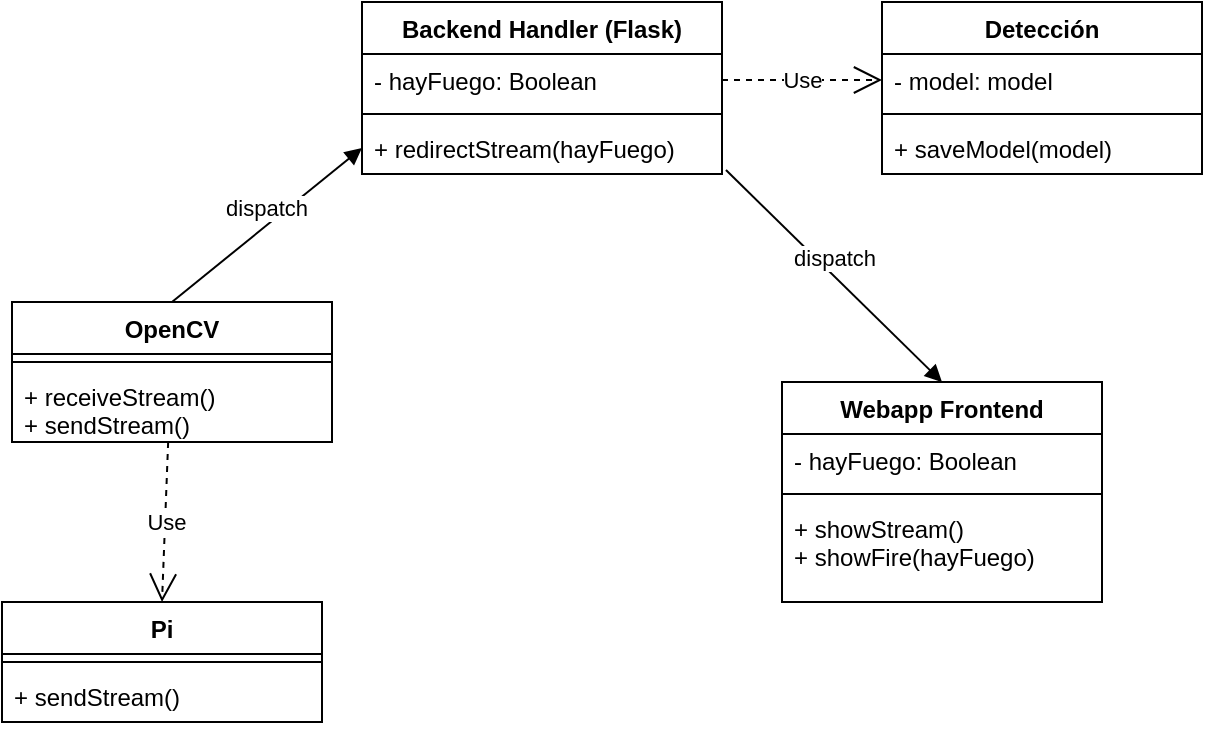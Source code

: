 <mxfile version="13.10.0" type="github">
  <diagram id="GkOozT2zZ-mFFen7vHGs" name="Page-1">
    <mxGraphModel dx="700" dy="763" grid="1" gridSize="10" guides="1" tooltips="1" connect="1" arrows="1" fold="1" page="1" pageScale="1" pageWidth="850" pageHeight="1100" math="0" shadow="0">
      <root>
        <mxCell id="0" />
        <mxCell id="1" parent="0" />
        <mxCell id="jfMF2BbcVNO6NxV1kAqg-1" value="Pi" style="swimlane;fontStyle=1;align=center;verticalAlign=top;childLayout=stackLayout;horizontal=1;startSize=26;horizontalStack=0;resizeParent=1;resizeParentMax=0;resizeLast=0;collapsible=1;marginBottom=0;" parent="1" vertex="1">
          <mxGeometry x="125" y="480" width="160" height="60" as="geometry" />
        </mxCell>
        <mxCell id="jfMF2BbcVNO6NxV1kAqg-3" value="" style="line;strokeWidth=1;fillColor=none;align=left;verticalAlign=middle;spacingTop=-1;spacingLeft=3;spacingRight=3;rotatable=0;labelPosition=right;points=[];portConstraint=eastwest;" parent="jfMF2BbcVNO6NxV1kAqg-1" vertex="1">
          <mxGeometry y="26" width="160" height="8" as="geometry" />
        </mxCell>
        <mxCell id="jfMF2BbcVNO6NxV1kAqg-4" value="+ sendStream()" style="text;strokeColor=none;fillColor=none;align=left;verticalAlign=top;spacingLeft=4;spacingRight=4;overflow=hidden;rotatable=0;points=[[0,0.5],[1,0.5]];portConstraint=eastwest;" parent="jfMF2BbcVNO6NxV1kAqg-1" vertex="1">
          <mxGeometry y="34" width="160" height="26" as="geometry" />
        </mxCell>
        <mxCell id="jfMF2BbcVNO6NxV1kAqg-5" value="Detección" style="swimlane;fontStyle=1;align=center;verticalAlign=top;childLayout=stackLayout;horizontal=1;startSize=26;horizontalStack=0;resizeParent=1;resizeParentMax=0;resizeLast=0;collapsible=1;marginBottom=0;" parent="1" vertex="1">
          <mxGeometry x="565" y="180" width="160" height="86" as="geometry" />
        </mxCell>
        <mxCell id="jfMF2BbcVNO6NxV1kAqg-6" value="- model: model" style="text;strokeColor=none;fillColor=none;align=left;verticalAlign=top;spacingLeft=4;spacingRight=4;overflow=hidden;rotatable=0;points=[[0,0.5],[1,0.5]];portConstraint=eastwest;" parent="jfMF2BbcVNO6NxV1kAqg-5" vertex="1">
          <mxGeometry y="26" width="160" height="26" as="geometry" />
        </mxCell>
        <mxCell id="jfMF2BbcVNO6NxV1kAqg-7" value="" style="line;strokeWidth=1;fillColor=none;align=left;verticalAlign=middle;spacingTop=-1;spacingLeft=3;spacingRight=3;rotatable=0;labelPosition=right;points=[];portConstraint=eastwest;" parent="jfMF2BbcVNO6NxV1kAqg-5" vertex="1">
          <mxGeometry y="52" width="160" height="8" as="geometry" />
        </mxCell>
        <mxCell id="jfMF2BbcVNO6NxV1kAqg-8" value="+ saveModel(model)" style="text;strokeColor=none;fillColor=none;align=left;verticalAlign=top;spacingLeft=4;spacingRight=4;overflow=hidden;rotatable=0;points=[[0,0.5],[1,0.5]];portConstraint=eastwest;" parent="jfMF2BbcVNO6NxV1kAqg-5" vertex="1">
          <mxGeometry y="60" width="160" height="26" as="geometry" />
        </mxCell>
        <mxCell id="jfMF2BbcVNO6NxV1kAqg-9" value="Backend Handler (Flask)" style="swimlane;fontStyle=1;align=center;verticalAlign=top;childLayout=stackLayout;horizontal=1;startSize=26;horizontalStack=0;resizeParent=1;resizeParentMax=0;resizeLast=0;collapsible=1;marginBottom=0;" parent="1" vertex="1">
          <mxGeometry x="305" y="180" width="180" height="86" as="geometry" />
        </mxCell>
        <mxCell id="jfMF2BbcVNO6NxV1kAqg-10" value="- hayFuego: Boolean" style="text;strokeColor=none;fillColor=none;align=left;verticalAlign=top;spacingLeft=4;spacingRight=4;overflow=hidden;rotatable=0;points=[[0,0.5],[1,0.5]];portConstraint=eastwest;" parent="jfMF2BbcVNO6NxV1kAqg-9" vertex="1">
          <mxGeometry y="26" width="180" height="26" as="geometry" />
        </mxCell>
        <mxCell id="jfMF2BbcVNO6NxV1kAqg-11" value="" style="line;strokeWidth=1;fillColor=none;align=left;verticalAlign=middle;spacingTop=-1;spacingLeft=3;spacingRight=3;rotatable=0;labelPosition=right;points=[];portConstraint=eastwest;" parent="jfMF2BbcVNO6NxV1kAqg-9" vertex="1">
          <mxGeometry y="52" width="180" height="8" as="geometry" />
        </mxCell>
        <mxCell id="jfMF2BbcVNO6NxV1kAqg-12" value="+ redirectStream(hayFuego)" style="text;strokeColor=none;fillColor=none;align=left;verticalAlign=top;spacingLeft=4;spacingRight=4;overflow=hidden;rotatable=0;points=[[0,0.5],[1,0.5]];portConstraint=eastwest;" parent="jfMF2BbcVNO6NxV1kAqg-9" vertex="1">
          <mxGeometry y="60" width="180" height="26" as="geometry" />
        </mxCell>
        <mxCell id="jfMF2BbcVNO6NxV1kAqg-13" value="Webapp Frontend" style="swimlane;fontStyle=1;align=center;verticalAlign=top;childLayout=stackLayout;horizontal=1;startSize=26;horizontalStack=0;resizeParent=1;resizeParentMax=0;resizeLast=0;collapsible=1;marginBottom=0;" parent="1" vertex="1">
          <mxGeometry x="515" y="370" width="160" height="110" as="geometry" />
        </mxCell>
        <mxCell id="jfMF2BbcVNO6NxV1kAqg-14" value="- hayFuego: Boolean" style="text;strokeColor=none;fillColor=none;align=left;verticalAlign=top;spacingLeft=4;spacingRight=4;overflow=hidden;rotatable=0;points=[[0,0.5],[1,0.5]];portConstraint=eastwest;" parent="jfMF2BbcVNO6NxV1kAqg-13" vertex="1">
          <mxGeometry y="26" width="160" height="26" as="geometry" />
        </mxCell>
        <mxCell id="jfMF2BbcVNO6NxV1kAqg-15" value="" style="line;strokeWidth=1;fillColor=none;align=left;verticalAlign=middle;spacingTop=-1;spacingLeft=3;spacingRight=3;rotatable=0;labelPosition=right;points=[];portConstraint=eastwest;" parent="jfMF2BbcVNO6NxV1kAqg-13" vertex="1">
          <mxGeometry y="52" width="160" height="8" as="geometry" />
        </mxCell>
        <mxCell id="jfMF2BbcVNO6NxV1kAqg-16" value="+ showStream()&#xa;+ showFire(hayFuego)&#xa;" style="text;strokeColor=none;fillColor=none;align=left;verticalAlign=top;spacingLeft=4;spacingRight=4;overflow=hidden;rotatable=0;points=[[0,0.5],[1,0.5]];portConstraint=eastwest;" parent="jfMF2BbcVNO6NxV1kAqg-13" vertex="1">
          <mxGeometry y="60" width="160" height="50" as="geometry" />
        </mxCell>
        <mxCell id="jfMF2BbcVNO6NxV1kAqg-24" value="Use" style="endArrow=open;endSize=12;dashed=1;html=1;entryX=0.5;entryY=0;entryDx=0;entryDy=0;exitX=0.488;exitY=1;exitDx=0;exitDy=0;exitPerimeter=0;" parent="1" source="tYyI16KYIyRRUZiokqDi-4" target="jfMF2BbcVNO6NxV1kAqg-1" edge="1">
          <mxGeometry width="160" relative="1" as="geometry">
            <mxPoint x="210" y="490" as="sourcePoint" />
            <mxPoint x="370" y="490" as="targetPoint" />
          </mxGeometry>
        </mxCell>
        <mxCell id="jfMF2BbcVNO6NxV1kAqg-25" value="Use" style="endArrow=open;endSize=12;dashed=1;html=1;entryX=0;entryY=0.5;entryDx=0;entryDy=0;exitX=1;exitY=0.5;exitDx=0;exitDy=0;" parent="1" source="jfMF2BbcVNO6NxV1kAqg-10" target="jfMF2BbcVNO6NxV1kAqg-6" edge="1">
          <mxGeometry width="160" relative="1" as="geometry">
            <mxPoint x="420" y="500" as="sourcePoint" />
            <mxPoint x="580" y="500" as="targetPoint" />
          </mxGeometry>
        </mxCell>
        <mxCell id="jfMF2BbcVNO6NxV1kAqg-26" value="dispatch" style="html=1;verticalAlign=bottom;endArrow=block;entryX=0.5;entryY=0;entryDx=0;entryDy=0;exitX=1.011;exitY=0.923;exitDx=0;exitDy=0;exitPerimeter=0;" parent="1" source="jfMF2BbcVNO6NxV1kAqg-12" target="jfMF2BbcVNO6NxV1kAqg-13" edge="1">
          <mxGeometry width="80" relative="1" as="geometry">
            <mxPoint x="300" y="530" as="sourcePoint" />
            <mxPoint x="380" y="530" as="targetPoint" />
          </mxGeometry>
        </mxCell>
        <mxCell id="tYyI16KYIyRRUZiokqDi-1" value="OpenCV" style="swimlane;fontStyle=1;align=center;verticalAlign=top;childLayout=stackLayout;horizontal=1;startSize=26;horizontalStack=0;resizeParent=1;resizeParentMax=0;resizeLast=0;collapsible=1;marginBottom=0;" vertex="1" parent="1">
          <mxGeometry x="130" y="330" width="160" height="70" as="geometry" />
        </mxCell>
        <mxCell id="tYyI16KYIyRRUZiokqDi-3" value="" style="line;strokeWidth=1;fillColor=none;align=left;verticalAlign=middle;spacingTop=-1;spacingLeft=3;spacingRight=3;rotatable=0;labelPosition=right;points=[];portConstraint=eastwest;" vertex="1" parent="tYyI16KYIyRRUZiokqDi-1">
          <mxGeometry y="26" width="160" height="8" as="geometry" />
        </mxCell>
        <mxCell id="tYyI16KYIyRRUZiokqDi-4" value="+ receiveStream()&#xa;+ sendStream()&#xa;" style="text;strokeColor=none;fillColor=none;align=left;verticalAlign=top;spacingLeft=4;spacingRight=4;overflow=hidden;rotatable=0;points=[[0,0.5],[1,0.5]];portConstraint=eastwest;" vertex="1" parent="tYyI16KYIyRRUZiokqDi-1">
          <mxGeometry y="34" width="160" height="36" as="geometry" />
        </mxCell>
        <mxCell id="tYyI16KYIyRRUZiokqDi-5" value="dispatch" style="html=1;verticalAlign=bottom;endArrow=block;entryX=0;entryY=0.5;entryDx=0;entryDy=0;exitX=0.5;exitY=0;exitDx=0;exitDy=0;" edge="1" parent="1" source="tYyI16KYIyRRUZiokqDi-1" target="jfMF2BbcVNO6NxV1kAqg-12">
          <mxGeometry width="80" relative="1" as="geometry">
            <mxPoint x="330" y="289.998" as="sourcePoint" />
            <mxPoint x="438.02" y="396" as="targetPoint" />
          </mxGeometry>
        </mxCell>
      </root>
    </mxGraphModel>
  </diagram>
</mxfile>
